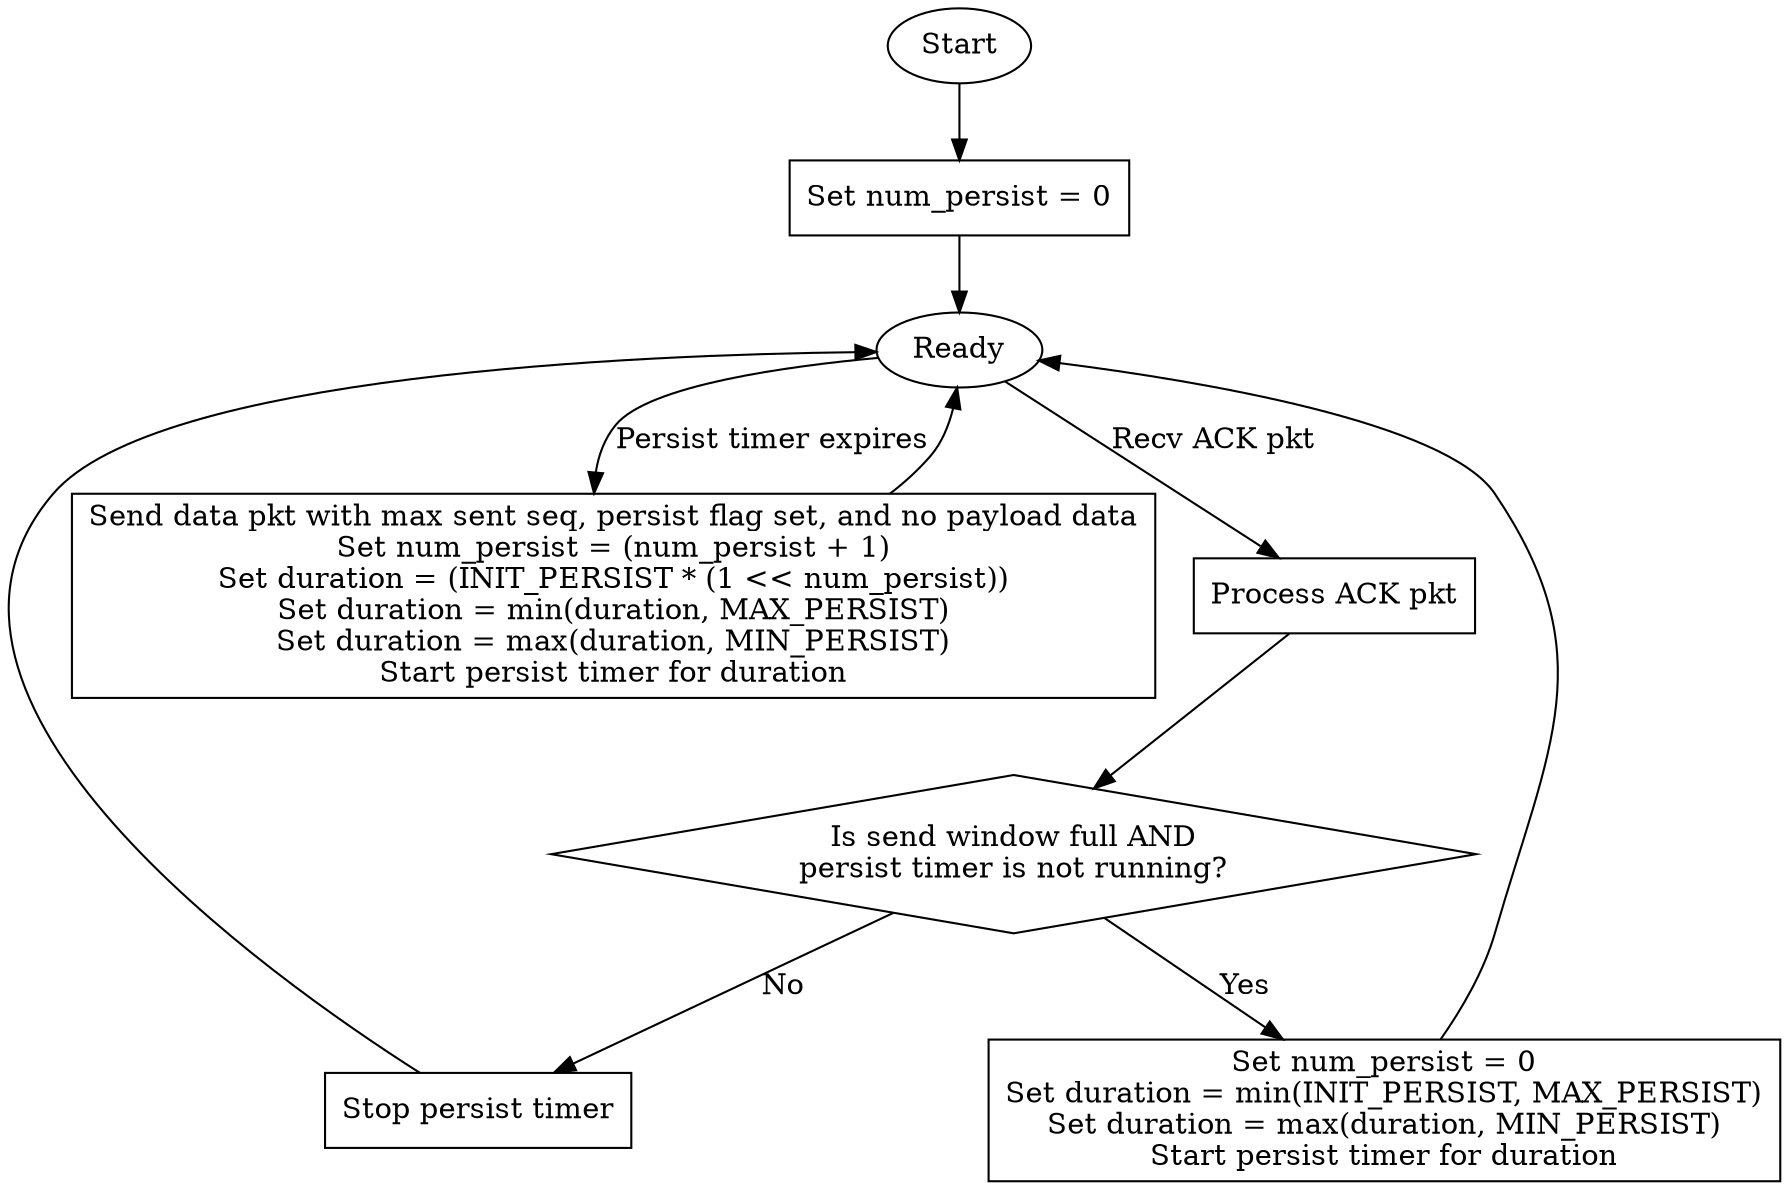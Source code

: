 digraph sliq_persist {
    strt [ shape = ellipse, label = "Start" ];
    redy [ shape = ellipse, label = "Ready" ];
    init [ shape = box,     label = "Set num_persist = 0" ];
    blk1 [ shape = box,     label = "Process ACK pkt" ];
    blk2 [ shape = box,     label = "Stop persist timer" ];
    blk3 [ shape = box,     label = "Set num_persist = 0\nSet duration = min(INIT_PERSIST, MAX_PERSIST)\nSet duration = max(duration, MIN_PERSIST)\nStart persist timer for duration" ];
    blk4 [ shape = box,     label = "Send data pkt with max sent seq, persist flag set, and no payload data\nSet num_persist = (num_persist + 1)\nSet duration = (INIT_PERSIST * (1 << num_persist))\nSet duration = min(duration, MAX_PERSIST)\nSet duration = max(duration, MIN_PERSIST)\nStart persist timer for duration" ];
    dsc1 [ shape = diamond, label = "Is send window full AND\npersist timer is not running?" ];

    strt -> init;
    init -> redy;

    redy -> blk1 [ label = "Recv ACK pkt" ];
    blk1 -> dsc1;

    dsc1 -> blk2 [ label = "No" ];
    blk2 -> redy;

    dsc1 -> blk3 [ label = "Yes" ];
    blk3 -> redy;

    redy -> blk4 [ label = "Persist timer expires" ];
    blk4 -> redy;
}

